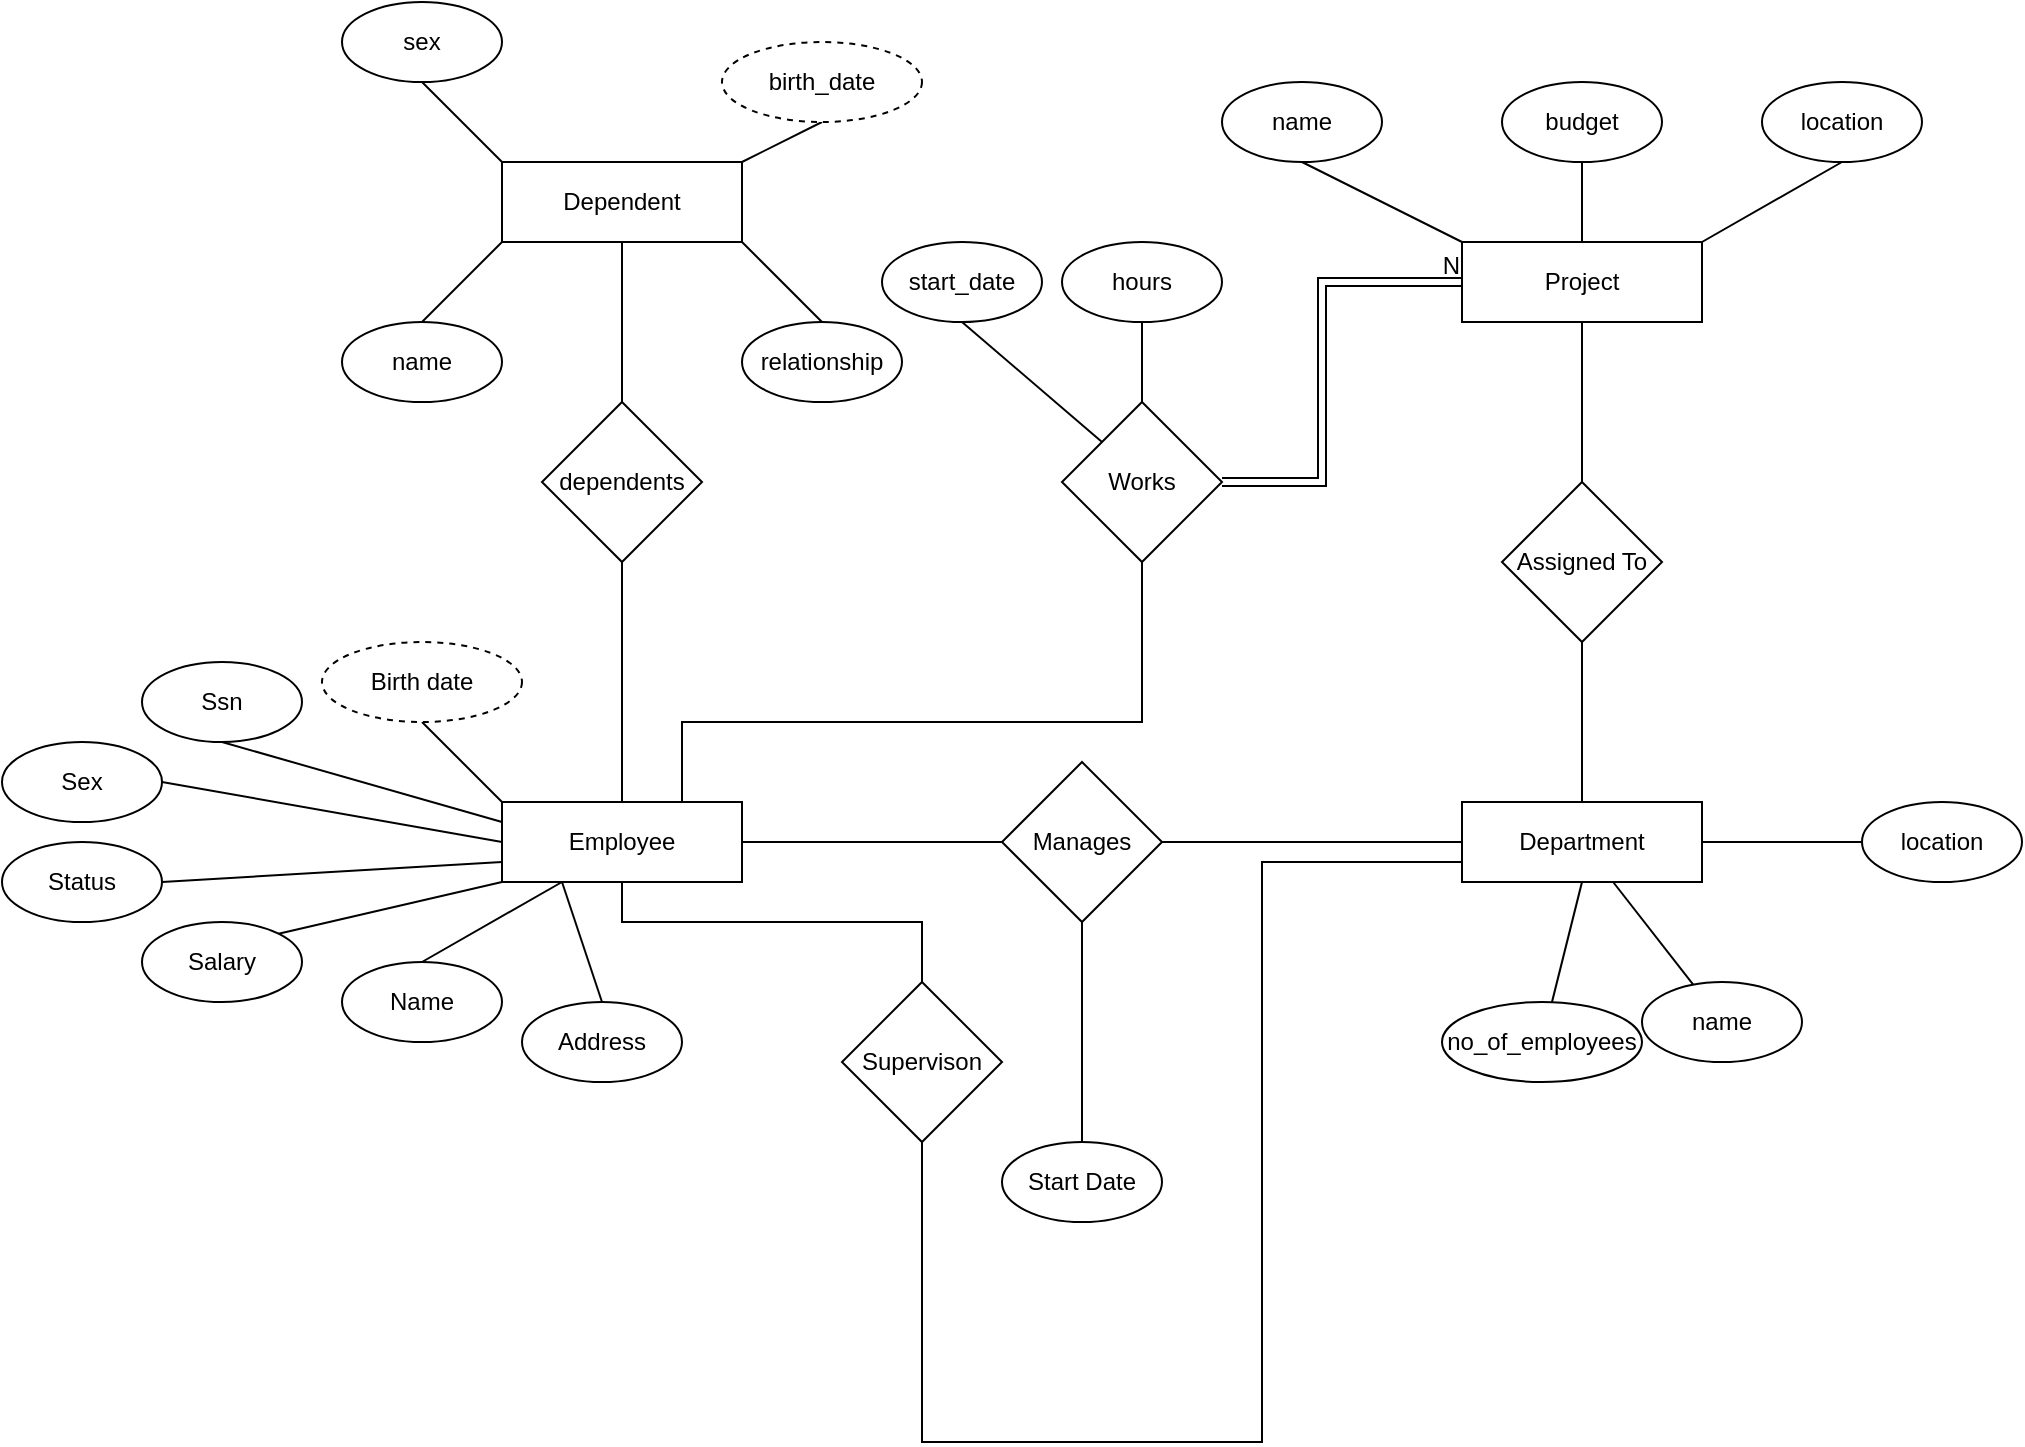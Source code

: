 <mxfile scale="1" border="0" version="23.0.2" type="github">
  <diagram name="Page-1" id="0QBZwQdaDu8JyAMSbpOg">
    <mxGraphModel dx="2597" dy="2149" grid="1" gridSize="10" guides="1" tooltips="1" connect="1" arrows="1" fold="1" page="1" pageScale="1" pageWidth="850" pageHeight="1100" math="0" shadow="0">
      <root>
        <mxCell id="0" />
        <mxCell id="1" parent="0" />
        <mxCell id="H2yFKOZgI8dJwa0kllos-1" value="Supervison" style="rhombus;whiteSpace=wrap;html=1;" parent="1" vertex="1">
          <mxGeometry x="290" y="330" width="80" height="80" as="geometry" />
        </mxCell>
        <mxCell id="H2yFKOZgI8dJwa0kllos-2" value="Employee" style="rounded=0;whiteSpace=wrap;html=1;" parent="1" vertex="1">
          <mxGeometry x="120" y="240" width="120" height="40" as="geometry" />
        </mxCell>
        <mxCell id="H2yFKOZgI8dJwa0kllos-4" value="Ssn" style="ellipse;whiteSpace=wrap;html=1;" parent="1" vertex="1">
          <mxGeometry x="-60" y="170" width="80" height="40" as="geometry" />
        </mxCell>
        <mxCell id="H2yFKOZgI8dJwa0kllos-5" value="Sex" style="ellipse;whiteSpace=wrap;html=1;" parent="1" vertex="1">
          <mxGeometry x="-130" y="210" width="80" height="40" as="geometry" />
        </mxCell>
        <mxCell id="H2yFKOZgI8dJwa0kllos-6" value="Status" style="ellipse;whiteSpace=wrap;html=1;" parent="1" vertex="1">
          <mxGeometry x="-130" y="260" width="80" height="40" as="geometry" />
        </mxCell>
        <mxCell id="H2yFKOZgI8dJwa0kllos-7" value="Salary" style="ellipse;whiteSpace=wrap;html=1;" parent="1" vertex="1">
          <mxGeometry x="-60" y="300" width="80" height="40" as="geometry" />
        </mxCell>
        <mxCell id="H2yFKOZgI8dJwa0kllos-8" value="Address" style="ellipse;whiteSpace=wrap;html=1;" parent="1" vertex="1">
          <mxGeometry x="130" y="340" width="80" height="40" as="geometry" />
        </mxCell>
        <mxCell id="H2yFKOZgI8dJwa0kllos-9" value="Name" style="ellipse;whiteSpace=wrap;html=1;" parent="1" vertex="1">
          <mxGeometry x="40" y="320" width="80" height="40" as="geometry" />
        </mxCell>
        <mxCell id="H2yFKOZgI8dJwa0kllos-11" value="" style="endArrow=none;html=1;rounded=0;exitX=0;exitY=0;exitDx=0;exitDy=0;entryX=0.5;entryY=1;entryDx=0;entryDy=0;" parent="1" source="H2yFKOZgI8dJwa0kllos-2" edge="1">
          <mxGeometry width="50" height="50" relative="1" as="geometry">
            <mxPoint x="390" y="300" as="sourcePoint" />
            <mxPoint x="80" y="200" as="targetPoint" />
          </mxGeometry>
        </mxCell>
        <mxCell id="H2yFKOZgI8dJwa0kllos-12" value="" style="endArrow=none;html=1;rounded=0;entryX=0.5;entryY=1;entryDx=0;entryDy=0;exitX=0;exitY=0.25;exitDx=0;exitDy=0;" parent="1" source="H2yFKOZgI8dJwa0kllos-2" target="H2yFKOZgI8dJwa0kllos-4" edge="1">
          <mxGeometry width="50" height="50" relative="1" as="geometry">
            <mxPoint x="-10" y="280" as="sourcePoint" />
            <mxPoint x="40" y="230" as="targetPoint" />
          </mxGeometry>
        </mxCell>
        <mxCell id="H2yFKOZgI8dJwa0kllos-14" value="" style="endArrow=none;html=1;rounded=0;exitX=1;exitY=0.5;exitDx=0;exitDy=0;entryX=0;entryY=0.5;entryDx=0;entryDy=0;" parent="1" source="H2yFKOZgI8dJwa0kllos-5" target="H2yFKOZgI8dJwa0kllos-2" edge="1">
          <mxGeometry width="50" height="50" relative="1" as="geometry">
            <mxPoint x="390" y="300" as="sourcePoint" />
            <mxPoint x="440" y="250" as="targetPoint" />
          </mxGeometry>
        </mxCell>
        <mxCell id="H2yFKOZgI8dJwa0kllos-15" value="" style="endArrow=none;html=1;rounded=0;exitX=1;exitY=0.5;exitDx=0;exitDy=0;entryX=0;entryY=0.75;entryDx=0;entryDy=0;" parent="1" source="H2yFKOZgI8dJwa0kllos-6" target="H2yFKOZgI8dJwa0kllos-2" edge="1">
          <mxGeometry width="50" height="50" relative="1" as="geometry">
            <mxPoint x="390" y="300" as="sourcePoint" />
            <mxPoint x="440" y="250" as="targetPoint" />
          </mxGeometry>
        </mxCell>
        <mxCell id="H2yFKOZgI8dJwa0kllos-16" value="" style="endArrow=none;html=1;rounded=0;exitX=1;exitY=0;exitDx=0;exitDy=0;entryX=0;entryY=1;entryDx=0;entryDy=0;" parent="1" source="H2yFKOZgI8dJwa0kllos-7" target="H2yFKOZgI8dJwa0kllos-2" edge="1">
          <mxGeometry width="50" height="50" relative="1" as="geometry">
            <mxPoint x="390" y="300" as="sourcePoint" />
            <mxPoint x="120" y="280" as="targetPoint" />
          </mxGeometry>
        </mxCell>
        <mxCell id="H2yFKOZgI8dJwa0kllos-17" value="" style="endArrow=none;html=1;rounded=0;exitX=0.5;exitY=0;exitDx=0;exitDy=0;entryX=0.25;entryY=1;entryDx=0;entryDy=0;" parent="1" source="H2yFKOZgI8dJwa0kllos-9" target="H2yFKOZgI8dJwa0kllos-2" edge="1">
          <mxGeometry width="50" height="50" relative="1" as="geometry">
            <mxPoint x="390" y="300" as="sourcePoint" />
            <mxPoint x="130" y="290" as="targetPoint" />
          </mxGeometry>
        </mxCell>
        <mxCell id="H2yFKOZgI8dJwa0kllos-18" value="" style="endArrow=none;html=1;rounded=0;entryX=0.5;entryY=0;entryDx=0;entryDy=0;" parent="1" source="H2yFKOZgI8dJwa0kllos-2" target="H2yFKOZgI8dJwa0kllos-1" edge="1">
          <mxGeometry width="50" height="50" relative="1" as="geometry">
            <mxPoint x="390" y="300" as="sourcePoint" />
            <mxPoint x="310" y="300" as="targetPoint" />
            <Array as="points">
              <mxPoint x="180" y="300" />
              <mxPoint x="330" y="300" />
            </Array>
          </mxGeometry>
        </mxCell>
        <mxCell id="H2yFKOZgI8dJwa0kllos-20" value="dependents" style="rhombus;whiteSpace=wrap;html=1;" parent="1" vertex="1">
          <mxGeometry x="140" y="40" width="80" height="80" as="geometry" />
        </mxCell>
        <mxCell id="H2yFKOZgI8dJwa0kllos-21" value="" style="endArrow=none;html=1;rounded=0;exitX=0.5;exitY=0;exitDx=0;exitDy=0;entryX=0.5;entryY=1;entryDx=0;entryDy=0;" parent="1" source="H2yFKOZgI8dJwa0kllos-2" target="H2yFKOZgI8dJwa0kllos-20" edge="1">
          <mxGeometry width="50" height="50" relative="1" as="geometry">
            <mxPoint x="390" y="300" as="sourcePoint" />
            <mxPoint x="440" y="250" as="targetPoint" />
          </mxGeometry>
        </mxCell>
        <mxCell id="H2yFKOZgI8dJwa0kllos-22" value="Dependent" style="rounded=0;whiteSpace=wrap;html=1;" parent="1" vertex="1">
          <mxGeometry x="120" y="-80" width="120" height="40" as="geometry" />
        </mxCell>
        <mxCell id="H2yFKOZgI8dJwa0kllos-23" value="" style="endArrow=none;html=1;rounded=0;exitX=0.5;exitY=1;exitDx=0;exitDy=0;entryX=0.5;entryY=0;entryDx=0;entryDy=0;" parent="1" source="H2yFKOZgI8dJwa0kllos-22" target="H2yFKOZgI8dJwa0kllos-20" edge="1">
          <mxGeometry width="50" height="50" relative="1" as="geometry">
            <mxPoint x="390" y="10" as="sourcePoint" />
            <mxPoint x="440" y="-40" as="targetPoint" />
          </mxGeometry>
        </mxCell>
        <mxCell id="H2yFKOZgI8dJwa0kllos-24" value="name" style="ellipse;whiteSpace=wrap;html=1;" parent="1" vertex="1">
          <mxGeometry x="40" width="80" height="40" as="geometry" />
        </mxCell>
        <mxCell id="H2yFKOZgI8dJwa0kllos-26" value="sex" style="ellipse;whiteSpace=wrap;html=1;" parent="1" vertex="1">
          <mxGeometry x="40" y="-160" width="80" height="40" as="geometry" />
        </mxCell>
        <mxCell id="H2yFKOZgI8dJwa0kllos-28" value="relationship" style="ellipse;whiteSpace=wrap;html=1;" parent="1" vertex="1">
          <mxGeometry x="240" width="80" height="40" as="geometry" />
        </mxCell>
        <mxCell id="H2yFKOZgI8dJwa0kllos-29" value="" style="endArrow=none;html=1;rounded=0;exitX=0.5;exitY=0;exitDx=0;exitDy=0;entryX=1;entryY=1;entryDx=0;entryDy=0;" parent="1" source="H2yFKOZgI8dJwa0kllos-28" target="H2yFKOZgI8dJwa0kllos-22" edge="1">
          <mxGeometry width="50" height="50" relative="1" as="geometry">
            <mxPoint x="390" y="10" as="sourcePoint" />
            <mxPoint x="440" y="-40" as="targetPoint" />
          </mxGeometry>
        </mxCell>
        <mxCell id="H2yFKOZgI8dJwa0kllos-30" value="" style="endArrow=none;html=1;rounded=0;entryX=0;entryY=1;entryDx=0;entryDy=0;exitX=0.5;exitY=0;exitDx=0;exitDy=0;" parent="1" source="H2yFKOZgI8dJwa0kllos-24" target="H2yFKOZgI8dJwa0kllos-22" edge="1">
          <mxGeometry width="50" height="50" relative="1" as="geometry">
            <mxPoint x="-30" y="10" as="sourcePoint" />
            <mxPoint x="20" y="-40" as="targetPoint" />
          </mxGeometry>
        </mxCell>
        <mxCell id="H2yFKOZgI8dJwa0kllos-31" value="" style="endArrow=none;html=1;rounded=0;entryX=0.5;entryY=1;entryDx=0;entryDy=0;exitX=1;exitY=0;exitDx=0;exitDy=0;" parent="1" source="H2yFKOZgI8dJwa0kllos-22" target="rk6sMs76RRtcxG_p9XOM-6" edge="1">
          <mxGeometry width="50" height="50" relative="1" as="geometry">
            <mxPoint x="390" y="10" as="sourcePoint" />
            <mxPoint x="280" y="-120" as="targetPoint" />
          </mxGeometry>
        </mxCell>
        <mxCell id="H2yFKOZgI8dJwa0kllos-32" value="" style="endArrow=none;html=1;rounded=0;exitX=0.5;exitY=1;exitDx=0;exitDy=0;entryX=0;entryY=0;entryDx=0;entryDy=0;" parent="1" source="H2yFKOZgI8dJwa0kllos-26" target="H2yFKOZgI8dJwa0kllos-22" edge="1">
          <mxGeometry width="50" height="50" relative="1" as="geometry">
            <mxPoint x="390" y="10" as="sourcePoint" />
            <mxPoint x="440" y="-40" as="targetPoint" />
          </mxGeometry>
        </mxCell>
        <mxCell id="H2yFKOZgI8dJwa0kllos-33" value="" style="endArrow=none;html=1;rounded=0;exitX=0.25;exitY=1;exitDx=0;exitDy=0;entryX=0.5;entryY=0;entryDx=0;entryDy=0;" parent="1" source="H2yFKOZgI8dJwa0kllos-2" target="H2yFKOZgI8dJwa0kllos-8" edge="1">
          <mxGeometry width="50" height="50" relative="1" as="geometry">
            <mxPoint x="390" y="200" as="sourcePoint" />
            <mxPoint x="440" y="150" as="targetPoint" />
          </mxGeometry>
        </mxCell>
        <mxCell id="H2yFKOZgI8dJwa0kllos-34" value="Works" style="rhombus;whiteSpace=wrap;html=1;" parent="1" vertex="1">
          <mxGeometry x="400" y="40" width="80" height="80" as="geometry" />
        </mxCell>
        <mxCell id="H2yFKOZgI8dJwa0kllos-35" value="" style="endArrow=none;html=1;rounded=0;exitX=0.75;exitY=0;exitDx=0;exitDy=0;" parent="1" source="H2yFKOZgI8dJwa0kllos-2" target="H2yFKOZgI8dJwa0kllos-34" edge="1">
          <mxGeometry width="50" height="50" relative="1" as="geometry">
            <mxPoint x="390" y="200" as="sourcePoint" />
            <mxPoint x="440" y="150" as="targetPoint" />
            <Array as="points">
              <mxPoint x="210" y="200" />
              <mxPoint x="440" y="200" />
            </Array>
          </mxGeometry>
        </mxCell>
        <mxCell id="H2yFKOZgI8dJwa0kllos-36" value="hours" style="ellipse;whiteSpace=wrap;html=1;" parent="1" vertex="1">
          <mxGeometry x="400" y="-40" width="80" height="40" as="geometry" />
        </mxCell>
        <mxCell id="H2yFKOZgI8dJwa0kllos-37" value="start_date" style="ellipse;whiteSpace=wrap;html=1;" parent="1" vertex="1">
          <mxGeometry x="310" y="-40" width="80" height="40" as="geometry" />
        </mxCell>
        <mxCell id="H2yFKOZgI8dJwa0kllos-38" value="" style="endArrow=none;html=1;rounded=0;entryX=0.5;entryY=1;entryDx=0;entryDy=0;exitX=0.5;exitY=0;exitDx=0;exitDy=0;" parent="1" source="H2yFKOZgI8dJwa0kllos-34" target="H2yFKOZgI8dJwa0kllos-36" edge="1">
          <mxGeometry width="50" height="50" relative="1" as="geometry">
            <mxPoint x="390" y="60" as="sourcePoint" />
            <mxPoint x="440" y="10" as="targetPoint" />
          </mxGeometry>
        </mxCell>
        <mxCell id="H2yFKOZgI8dJwa0kllos-40" value="" style="endArrow=none;html=1;rounded=0;entryX=0.5;entryY=1;entryDx=0;entryDy=0;exitX=0;exitY=0;exitDx=0;exitDy=0;" parent="1" source="H2yFKOZgI8dJwa0kllos-34" target="H2yFKOZgI8dJwa0kllos-37" edge="1">
          <mxGeometry width="50" height="50" relative="1" as="geometry">
            <mxPoint x="390" y="60" as="sourcePoint" />
            <mxPoint x="440" y="10" as="targetPoint" />
          </mxGeometry>
        </mxCell>
        <mxCell id="H2yFKOZgI8dJwa0kllos-41" value="Project" style="rounded=0;whiteSpace=wrap;html=1;" parent="1" vertex="1">
          <mxGeometry x="600" y="-40" width="120" height="40" as="geometry" />
        </mxCell>
        <mxCell id="H2yFKOZgI8dJwa0kllos-43" value="name" style="ellipse;whiteSpace=wrap;html=1;" parent="1" vertex="1">
          <mxGeometry x="480" y="-120" width="80" height="40" as="geometry" />
        </mxCell>
        <mxCell id="H2yFKOZgI8dJwa0kllos-44" value="budget" style="ellipse;whiteSpace=wrap;html=1;" parent="1" vertex="1">
          <mxGeometry x="620" y="-120" width="80" height="40" as="geometry" />
        </mxCell>
        <mxCell id="H2yFKOZgI8dJwa0kllos-45" value="location" style="ellipse;whiteSpace=wrap;html=1;" parent="1" vertex="1">
          <mxGeometry x="750" y="-120" width="80" height="40" as="geometry" />
        </mxCell>
        <mxCell id="H2yFKOZgI8dJwa0kllos-46" value="" style="endArrow=none;html=1;rounded=0;entryX=0.5;entryY=1;entryDx=0;entryDy=0;exitX=0;exitY=0;exitDx=0;exitDy=0;" parent="1" source="H2yFKOZgI8dJwa0kllos-41" target="H2yFKOZgI8dJwa0kllos-43" edge="1">
          <mxGeometry width="50" height="50" relative="1" as="geometry">
            <mxPoint x="390" y="60" as="sourcePoint" />
            <mxPoint x="440" y="10" as="targetPoint" />
          </mxGeometry>
        </mxCell>
        <mxCell id="H2yFKOZgI8dJwa0kllos-47" value="" style="endArrow=none;html=1;rounded=0;entryX=0.5;entryY=1;entryDx=0;entryDy=0;exitX=1;exitY=0;exitDx=0;exitDy=0;" parent="1" source="H2yFKOZgI8dJwa0kllos-41" target="H2yFKOZgI8dJwa0kllos-45" edge="1">
          <mxGeometry width="50" height="50" relative="1" as="geometry">
            <mxPoint x="620" y="80" as="sourcePoint" />
            <mxPoint x="670" y="30" as="targetPoint" />
          </mxGeometry>
        </mxCell>
        <mxCell id="H2yFKOZgI8dJwa0kllos-48" value="" style="endArrow=none;html=1;rounded=0;entryX=0.5;entryY=1;entryDx=0;entryDy=0;exitX=0.5;exitY=0;exitDx=0;exitDy=0;" parent="1" source="H2yFKOZgI8dJwa0kllos-41" target="H2yFKOZgI8dJwa0kllos-44" edge="1">
          <mxGeometry width="50" height="50" relative="1" as="geometry">
            <mxPoint x="390" y="60" as="sourcePoint" />
            <mxPoint x="440" y="10" as="targetPoint" />
          </mxGeometry>
        </mxCell>
        <mxCell id="H2yFKOZgI8dJwa0kllos-49" value="Assigned To" style="rhombus;whiteSpace=wrap;html=1;" parent="1" vertex="1">
          <mxGeometry x="620" y="80" width="80" height="80" as="geometry" />
        </mxCell>
        <mxCell id="H2yFKOZgI8dJwa0kllos-53" value="" style="endArrow=none;html=1;rounded=0;entryX=0.5;entryY=1;entryDx=0;entryDy=0;exitX=0.5;exitY=0;exitDx=0;exitDy=0;" parent="1" source="H2yFKOZgI8dJwa0kllos-49" target="H2yFKOZgI8dJwa0kllos-41" edge="1">
          <mxGeometry width="50" height="50" relative="1" as="geometry">
            <mxPoint x="390" y="170" as="sourcePoint" />
            <mxPoint x="440" y="120" as="targetPoint" />
          </mxGeometry>
        </mxCell>
        <mxCell id="H2yFKOZgI8dJwa0kllos-54" value="Department" style="rounded=0;whiteSpace=wrap;html=1;" parent="1" vertex="1">
          <mxGeometry x="600" y="240" width="120" height="40" as="geometry" />
        </mxCell>
        <mxCell id="H2yFKOZgI8dJwa0kllos-55" value="" style="endArrow=none;html=1;rounded=0;entryX=0.5;entryY=1;entryDx=0;entryDy=0;exitX=0.5;exitY=0;exitDx=0;exitDy=0;" parent="1" source="H2yFKOZgI8dJwa0kllos-54" target="H2yFKOZgI8dJwa0kllos-49" edge="1">
          <mxGeometry width="50" height="50" relative="1" as="geometry">
            <mxPoint x="390" y="170" as="sourcePoint" />
            <mxPoint x="440" y="120" as="targetPoint" />
          </mxGeometry>
        </mxCell>
        <mxCell id="H2yFKOZgI8dJwa0kllos-56" value="location" style="ellipse;whiteSpace=wrap;html=1;" parent="1" vertex="1">
          <mxGeometry x="800" y="240" width="80" height="40" as="geometry" />
        </mxCell>
        <mxCell id="H2yFKOZgI8dJwa0kllos-57" value="name" style="ellipse;whiteSpace=wrap;html=1;" parent="1" vertex="1">
          <mxGeometry x="690" y="330" width="80" height="40" as="geometry" />
        </mxCell>
        <mxCell id="H2yFKOZgI8dJwa0kllos-58" value="" style="endArrow=none;html=1;rounded=0;" parent="1" source="H2yFKOZgI8dJwa0kllos-57" target="H2yFKOZgI8dJwa0kllos-54" edge="1">
          <mxGeometry width="50" height="50" relative="1" as="geometry">
            <mxPoint x="390" y="170" as="sourcePoint" />
            <mxPoint x="440" y="120" as="targetPoint" />
          </mxGeometry>
        </mxCell>
        <mxCell id="H2yFKOZgI8dJwa0kllos-59" value="" style="endArrow=none;html=1;rounded=0;entryX=0;entryY=0.5;entryDx=0;entryDy=0;exitX=1;exitY=0.5;exitDx=0;exitDy=0;" parent="1" source="H2yFKOZgI8dJwa0kllos-54" target="H2yFKOZgI8dJwa0kllos-56" edge="1">
          <mxGeometry width="50" height="50" relative="1" as="geometry">
            <mxPoint x="390" y="170" as="sourcePoint" />
            <mxPoint x="440" y="120" as="targetPoint" />
          </mxGeometry>
        </mxCell>
        <mxCell id="H2yFKOZgI8dJwa0kllos-64" value="Manages" style="rhombus;whiteSpace=wrap;html=1;" parent="1" vertex="1">
          <mxGeometry x="370" y="220" width="80" height="80" as="geometry" />
        </mxCell>
        <mxCell id="H2yFKOZgI8dJwa0kllos-65" value="" style="endArrow=none;html=1;rounded=0;exitX=1;exitY=0.5;exitDx=0;exitDy=0;" parent="1" source="H2yFKOZgI8dJwa0kllos-2" target="H2yFKOZgI8dJwa0kllos-64" edge="1">
          <mxGeometry width="50" height="50" relative="1" as="geometry">
            <mxPoint x="390" y="330" as="sourcePoint" />
            <mxPoint x="440" y="280" as="targetPoint" />
          </mxGeometry>
        </mxCell>
        <mxCell id="H2yFKOZgI8dJwa0kllos-67" value="Start Date" style="ellipse;whiteSpace=wrap;html=1;" parent="1" vertex="1">
          <mxGeometry x="370" y="410" width="80" height="40" as="geometry" />
        </mxCell>
        <mxCell id="H2yFKOZgI8dJwa0kllos-68" value="" style="endArrow=none;html=1;rounded=0;exitX=0.5;exitY=1;exitDx=0;exitDy=0;entryX=0.5;entryY=0;entryDx=0;entryDy=0;" parent="1" source="H2yFKOZgI8dJwa0kllos-64" target="H2yFKOZgI8dJwa0kllos-67" edge="1">
          <mxGeometry width="50" height="50" relative="1" as="geometry">
            <mxPoint x="390" y="330" as="sourcePoint" />
            <mxPoint x="440" y="280" as="targetPoint" />
          </mxGeometry>
        </mxCell>
        <mxCell id="H2yFKOZgI8dJwa0kllos-69" value="" style="endArrow=none;html=1;rounded=0;exitX=1;exitY=0.5;exitDx=0;exitDy=0;" parent="1" source="H2yFKOZgI8dJwa0kllos-64" target="H2yFKOZgI8dJwa0kllos-54" edge="1">
          <mxGeometry width="50" height="50" relative="1" as="geometry">
            <mxPoint x="390" y="330" as="sourcePoint" />
            <mxPoint x="440" y="280" as="targetPoint" />
          </mxGeometry>
        </mxCell>
        <mxCell id="H2yFKOZgI8dJwa0kllos-72" value="" style="endArrow=none;html=1;rounded=0;entryX=0.5;entryY=1;entryDx=0;entryDy=0;" parent="1" target="H2yFKOZgI8dJwa0kllos-54" edge="1" source="_IbDzBlGLKhWupRbvQgT-2">
          <mxGeometry width="50" height="50" relative="1" as="geometry">
            <mxPoint x="610" y="350" as="sourcePoint" />
            <mxPoint x="440" y="210" as="targetPoint" />
          </mxGeometry>
        </mxCell>
        <mxCell id="rk6sMs76RRtcxG_p9XOM-6" value="birth_date" style="ellipse;whiteSpace=wrap;html=1;align=center;dashed=1;" parent="1" vertex="1">
          <mxGeometry x="230" y="-140" width="100" height="40" as="geometry" />
        </mxCell>
        <mxCell id="_IbDzBlGLKhWupRbvQgT-1" value="Birth date" style="ellipse;whiteSpace=wrap;html=1;align=center;dashed=1;" parent="1" vertex="1">
          <mxGeometry x="30" y="160" width="100" height="40" as="geometry" />
        </mxCell>
        <mxCell id="_IbDzBlGLKhWupRbvQgT-2" value="no_of_employees" style="ellipse;whiteSpace=wrap;html=1;align=center;" parent="1" vertex="1">
          <mxGeometry x="590" y="340" width="100" height="40" as="geometry" />
        </mxCell>
        <mxCell id="zr9Eu4CTvBvSCWqEcGTW-7" value="" style="shape=link;html=1;rounded=0;" edge="1" parent="1" source="H2yFKOZgI8dJwa0kllos-34" target="H2yFKOZgI8dJwa0kllos-41">
          <mxGeometry relative="1" as="geometry">
            <mxPoint x="260" y="120" as="sourcePoint" />
            <mxPoint x="570" y="-20" as="targetPoint" />
            <Array as="points">
              <mxPoint x="530" y="80" />
              <mxPoint x="530" y="-20" />
            </Array>
          </mxGeometry>
        </mxCell>
        <mxCell id="zr9Eu4CTvBvSCWqEcGTW-8" value="N" style="resizable=0;html=1;whiteSpace=wrap;align=right;verticalAlign=bottom;" connectable="0" vertex="1" parent="zr9Eu4CTvBvSCWqEcGTW-7">
          <mxGeometry x="1" relative="1" as="geometry" />
        </mxCell>
        <mxCell id="zr9Eu4CTvBvSCWqEcGTW-9" value="" style="endArrow=none;html=1;rounded=0;entryX=0;entryY=0.75;entryDx=0;entryDy=0;" edge="1" parent="1" source="H2yFKOZgI8dJwa0kllos-1" target="H2yFKOZgI8dJwa0kllos-54">
          <mxGeometry relative="1" as="geometry">
            <mxPoint x="320" y="490" as="sourcePoint" />
            <mxPoint x="530" y="350" as="targetPoint" />
            <Array as="points">
              <mxPoint x="330" y="560" />
              <mxPoint x="500" y="560" />
              <mxPoint x="500" y="270" />
            </Array>
          </mxGeometry>
        </mxCell>
      </root>
    </mxGraphModel>
  </diagram>
</mxfile>
